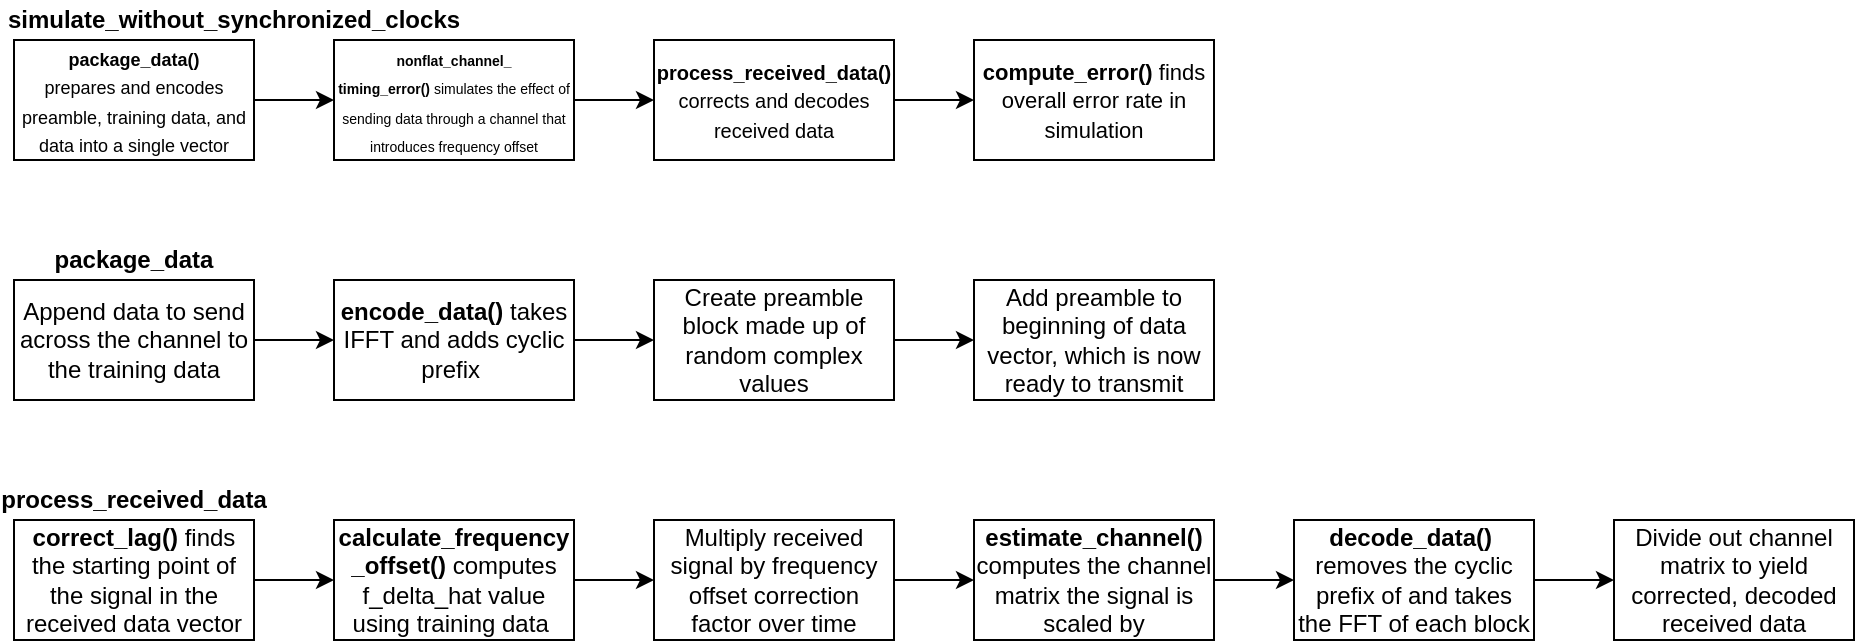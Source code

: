 <mxfile version="14.5.3" type="device"><diagram id="XLfQrjq-UZWomE4vZ055" name="Page-1"><mxGraphModel dx="1483" dy="1921" grid="1" gridSize="10" guides="1" tooltips="1" connect="1" arrows="1" fold="1" page="1" pageScale="1" pageWidth="850" pageHeight="1100" math="0" shadow="0"><root><mxCell id="0"/><mxCell id="1" parent="0"/><mxCell id="USOnyVhgLANyw6yHIsG9-5" style="edgeStyle=orthogonalEdgeStyle;rounded=0;orthogonalLoop=1;jettySize=auto;html=1;exitX=1;exitY=0.5;exitDx=0;exitDy=0;entryX=0;entryY=0.5;entryDx=0;entryDy=0;" parent="1" source="USOnyVhgLANyw6yHIsG9-1" target="USOnyVhgLANyw6yHIsG9-2" edge="1"><mxGeometry relative="1" as="geometry"/></mxCell><mxCell id="USOnyVhgLANyw6yHIsG9-1" value="&lt;font style=&quot;font-size: 9px&quot;&gt;&lt;b&gt;package_data()&lt;/b&gt;&lt;br&gt;prepares and encodes preamble, training data, and data into a single vector&lt;/font&gt;" style="rounded=0;whiteSpace=wrap;html=1;" parent="1" vertex="1"><mxGeometry x="30" y="-1060" width="120" height="60" as="geometry"/></mxCell><mxCell id="USOnyVhgLANyw6yHIsG9-6" style="edgeStyle=orthogonalEdgeStyle;rounded=0;orthogonalLoop=1;jettySize=auto;html=1;exitX=1;exitY=0.5;exitDx=0;exitDy=0;entryX=0;entryY=0.5;entryDx=0;entryDy=0;" parent="1" source="USOnyVhgLANyw6yHIsG9-2" target="USOnyVhgLANyw6yHIsG9-3" edge="1"><mxGeometry relative="1" as="geometry"/></mxCell><mxCell id="USOnyVhgLANyw6yHIsG9-2" value="&lt;font style=&quot;font-size: 7px&quot;&gt;&lt;b&gt;nonflat_channel_&lt;/b&gt;&lt;br&gt;&lt;b&gt;timing_error() &lt;/b&gt;simulates the effect of sending data through a channel that introduces frequency offset&lt;/font&gt;" style="rounded=0;whiteSpace=wrap;html=1;" parent="1" vertex="1"><mxGeometry x="190" y="-1060" width="120" height="60" as="geometry"/></mxCell><mxCell id="USOnyVhgLANyw6yHIsG9-7" style="edgeStyle=orthogonalEdgeStyle;rounded=0;orthogonalLoop=1;jettySize=auto;html=1;exitX=1;exitY=0.5;exitDx=0;exitDy=0;" parent="1" source="USOnyVhgLANyw6yHIsG9-3" target="USOnyVhgLANyw6yHIsG9-4" edge="1"><mxGeometry relative="1" as="geometry"/></mxCell><mxCell id="USOnyVhgLANyw6yHIsG9-3" value="&lt;font style=&quot;font-size: 10px&quot;&gt;&lt;b style=&quot;font-family: &amp;#34;helvetica&amp;#34;&quot;&gt;process_received_data() &lt;/b&gt;&lt;span style=&quot;font-family: &amp;#34;helvetica&amp;#34;&quot;&gt;corrects and decodes received data&lt;/span&gt;&lt;/font&gt;" style="rounded=0;whiteSpace=wrap;html=1;" parent="1" vertex="1"><mxGeometry x="350" y="-1060" width="120" height="60" as="geometry"/></mxCell><mxCell id="USOnyVhgLANyw6yHIsG9-4" value="&lt;font style=&quot;font-size: 11px&quot;&gt;&lt;b&gt;compute_error()&amp;nbsp;&lt;/b&gt;&lt;span&gt;finds overall error rate in simulation&lt;/span&gt;&lt;/font&gt;" style="rounded=0;whiteSpace=wrap;html=1;" parent="1" vertex="1"><mxGeometry x="510" y="-1060" width="120" height="60" as="geometry"/></mxCell><mxCell id="USOnyVhgLANyw6yHIsG9-14" style="edgeStyle=orthogonalEdgeStyle;rounded=0;orthogonalLoop=1;jettySize=auto;html=1;exitX=1;exitY=0.5;exitDx=0;exitDy=0;" parent="1" source="USOnyVhgLANyw6yHIsG9-8" target="USOnyVhgLANyw6yHIsG9-9" edge="1"><mxGeometry relative="1" as="geometry"/></mxCell><mxCell id="USOnyVhgLANyw6yHIsG9-8" value="Append data to send across the channel to the training data" style="rounded=0;whiteSpace=wrap;html=1;" parent="1" vertex="1"><mxGeometry x="30" y="-940" width="120" height="60" as="geometry"/></mxCell><mxCell id="USOnyVhgLANyw6yHIsG9-13" style="edgeStyle=orthogonalEdgeStyle;rounded=0;orthogonalLoop=1;jettySize=auto;html=1;exitX=1;exitY=0.5;exitDx=0;exitDy=0;" parent="1" source="USOnyVhgLANyw6yHIsG9-9" target="USOnyVhgLANyw6yHIsG9-10" edge="1"><mxGeometry relative="1" as="geometry"/></mxCell><mxCell id="USOnyVhgLANyw6yHIsG9-9" value="&lt;b&gt;encode_data() &lt;/b&gt;takes IFFT and adds cyclic prefix&amp;nbsp;" style="rounded=0;whiteSpace=wrap;html=1;" parent="1" vertex="1"><mxGeometry x="190" y="-940" width="120" height="60" as="geometry"/></mxCell><mxCell id="USOnyVhgLANyw6yHIsG9-12" style="edgeStyle=orthogonalEdgeStyle;rounded=0;orthogonalLoop=1;jettySize=auto;html=1;exitX=1;exitY=0.5;exitDx=0;exitDy=0;entryX=0;entryY=0.5;entryDx=0;entryDy=0;" parent="1" source="USOnyVhgLANyw6yHIsG9-10" target="USOnyVhgLANyw6yHIsG9-11" edge="1"><mxGeometry relative="1" as="geometry"/></mxCell><mxCell id="USOnyVhgLANyw6yHIsG9-10" value="&lt;font face=&quot;helvetica&quot; style=&quot;font-size: 12px&quot;&gt;Create preamble block made up of random complex values&lt;/font&gt;" style="rounded=0;whiteSpace=wrap;html=1;" parent="1" vertex="1"><mxGeometry x="350" y="-940" width="120" height="60" as="geometry"/></mxCell><mxCell id="USOnyVhgLANyw6yHIsG9-11" value="Add preamble to beginning of data vector, which is now ready to transmit" style="rounded=0;whiteSpace=wrap;html=1;" parent="1" vertex="1"><mxGeometry x="510" y="-940" width="120" height="60" as="geometry"/></mxCell><mxCell id="USOnyVhgLANyw6yHIsG9-16" value="&lt;b&gt;package_data&lt;/b&gt;" style="text;html=1;strokeColor=none;fillColor=none;align=center;verticalAlign=middle;whiteSpace=wrap;rounded=0;" parent="1" vertex="1"><mxGeometry x="30" y="-960" width="120" height="20" as="geometry"/></mxCell><mxCell id="USOnyVhgLANyw6yHIsG9-17" value="&lt;b&gt;simulate_without_synchronized_clocks&lt;/b&gt;" style="text;html=1;strokeColor=none;fillColor=none;align=center;verticalAlign=middle;whiteSpace=wrap;rounded=0;" parent="1" vertex="1"><mxGeometry x="80" y="-1080" width="120" height="20" as="geometry"/></mxCell><mxCell id="USOnyVhgLANyw6yHIsG9-25" style="edgeStyle=orthogonalEdgeStyle;rounded=0;orthogonalLoop=1;jettySize=auto;html=1;exitX=1;exitY=0.5;exitDx=0;exitDy=0;entryX=0;entryY=0.5;entryDx=0;entryDy=0;" parent="1" source="USOnyVhgLANyw6yHIsG9-18" edge="1"><mxGeometry relative="1" as="geometry"><mxPoint x="830" y="-1030" as="targetPoint"/></mxGeometry></mxCell><mxCell id="USOnyVhgLANyw6yHIsG9-23" style="edgeStyle=orthogonalEdgeStyle;rounded=0;orthogonalLoop=1;jettySize=auto;html=1;exitX=1;exitY=0.5;exitDx=0;exitDy=0;entryX=0;entryY=0.5;entryDx=0;entryDy=0;" parent="1" target="USOnyVhgLANyw6yHIsG9-22" edge="1"><mxGeometry relative="1" as="geometry"><mxPoint x="790" y="-910" as="sourcePoint"/></mxGeometry></mxCell><mxCell id="1vNP-OkM8-pdPHr2b6XL-9" style="edgeStyle=orthogonalEdgeStyle;rounded=0;orthogonalLoop=1;jettySize=auto;html=1;exitX=1;exitY=0.5;exitDx=0;exitDy=0;entryX=0;entryY=0.5;entryDx=0;entryDy=0;" edge="1" parent="1" source="1vNP-OkM8-pdPHr2b6XL-1" target="1vNP-OkM8-pdPHr2b6XL-2"><mxGeometry relative="1" as="geometry"/></mxCell><mxCell id="1vNP-OkM8-pdPHr2b6XL-1" value="&lt;b&gt;correct_lag()&lt;/b&gt;&amp;nbsp;finds the starting point of the signal in the received data vector" style="rounded=0;whiteSpace=wrap;html=1;" vertex="1" parent="1"><mxGeometry x="30" y="-820" width="120" height="60" as="geometry"/></mxCell><mxCell id="1vNP-OkM8-pdPHr2b6XL-10" style="edgeStyle=orthogonalEdgeStyle;rounded=0;orthogonalLoop=1;jettySize=auto;html=1;exitX=1;exitY=0.5;exitDx=0;exitDy=0;entryX=0;entryY=0.5;entryDx=0;entryDy=0;" edge="1" parent="1" source="1vNP-OkM8-pdPHr2b6XL-2" target="1vNP-OkM8-pdPHr2b6XL-3"><mxGeometry relative="1" as="geometry"/></mxCell><mxCell id="1vNP-OkM8-pdPHr2b6XL-2" value="&lt;b&gt;calculate_frequency&lt;br&gt;_offset() &lt;/b&gt;computes f_delta_hat value using training data&amp;nbsp;" style="rounded=0;whiteSpace=wrap;html=1;" vertex="1" parent="1"><mxGeometry x="190" y="-820" width="120" height="60" as="geometry"/></mxCell><mxCell id="1vNP-OkM8-pdPHr2b6XL-13" style="edgeStyle=orthogonalEdgeStyle;rounded=0;orthogonalLoop=1;jettySize=auto;html=1;exitX=1;exitY=0.5;exitDx=0;exitDy=0;" edge="1" parent="1" source="1vNP-OkM8-pdPHr2b6XL-3" target="1vNP-OkM8-pdPHr2b6XL-4"><mxGeometry relative="1" as="geometry"/></mxCell><mxCell id="1vNP-OkM8-pdPHr2b6XL-3" value="&lt;font face=&quot;helvetica&quot; style=&quot;font-size: 12px&quot;&gt;Multiply received signal by frequency offset correction factor over time&lt;/font&gt;" style="rounded=0;whiteSpace=wrap;html=1;" vertex="1" parent="1"><mxGeometry x="350" y="-820" width="120" height="60" as="geometry"/></mxCell><mxCell id="1vNP-OkM8-pdPHr2b6XL-12" style="edgeStyle=orthogonalEdgeStyle;rounded=0;orthogonalLoop=1;jettySize=auto;html=1;exitX=1;exitY=0.5;exitDx=0;exitDy=0;" edge="1" parent="1" source="1vNP-OkM8-pdPHr2b6XL-4" target="1vNP-OkM8-pdPHr2b6XL-6"><mxGeometry relative="1" as="geometry"/></mxCell><mxCell id="1vNP-OkM8-pdPHr2b6XL-4" value="&lt;b&gt;estimate_channel() &lt;/b&gt;computes the channel matrix the signal is scaled by" style="rounded=0;whiteSpace=wrap;html=1;" vertex="1" parent="1"><mxGeometry x="510" y="-820" width="120" height="60" as="geometry"/></mxCell><mxCell id="1vNP-OkM8-pdPHr2b6XL-5" value="&lt;b&gt;process_received_data&lt;/b&gt;" style="text;html=1;strokeColor=none;fillColor=none;align=center;verticalAlign=middle;whiteSpace=wrap;rounded=0;" vertex="1" parent="1"><mxGeometry x="30" y="-840" width="120" height="20" as="geometry"/></mxCell><mxCell id="1vNP-OkM8-pdPHr2b6XL-11" style="edgeStyle=orthogonalEdgeStyle;rounded=0;orthogonalLoop=1;jettySize=auto;html=1;exitX=1;exitY=0.5;exitDx=0;exitDy=0;entryX=0;entryY=0.5;entryDx=0;entryDy=0;" edge="1" parent="1" source="1vNP-OkM8-pdPHr2b6XL-6" target="1vNP-OkM8-pdPHr2b6XL-7"><mxGeometry relative="1" as="geometry"/></mxCell><mxCell id="1vNP-OkM8-pdPHr2b6XL-6" value="&lt;b&gt;decode_data()&lt;/b&gt;&amp;nbsp;&lt;br&gt;removes the cyclic prefix of and takes the FFT of each block" style="rounded=0;whiteSpace=wrap;html=1;" vertex="1" parent="1"><mxGeometry x="670" y="-820" width="120" height="60" as="geometry"/></mxCell><mxCell id="1vNP-OkM8-pdPHr2b6XL-7" value="&lt;span style=&quot;font-weight: 400&quot;&gt;Divide out channel matrix to yield corrected, decoded received data&lt;/span&gt;" style="rounded=0;whiteSpace=wrap;html=1;fontStyle=1" vertex="1" parent="1"><mxGeometry x="830" y="-820" width="120" height="60" as="geometry"/></mxCell></root></mxGraphModel></diagram></mxfile>
